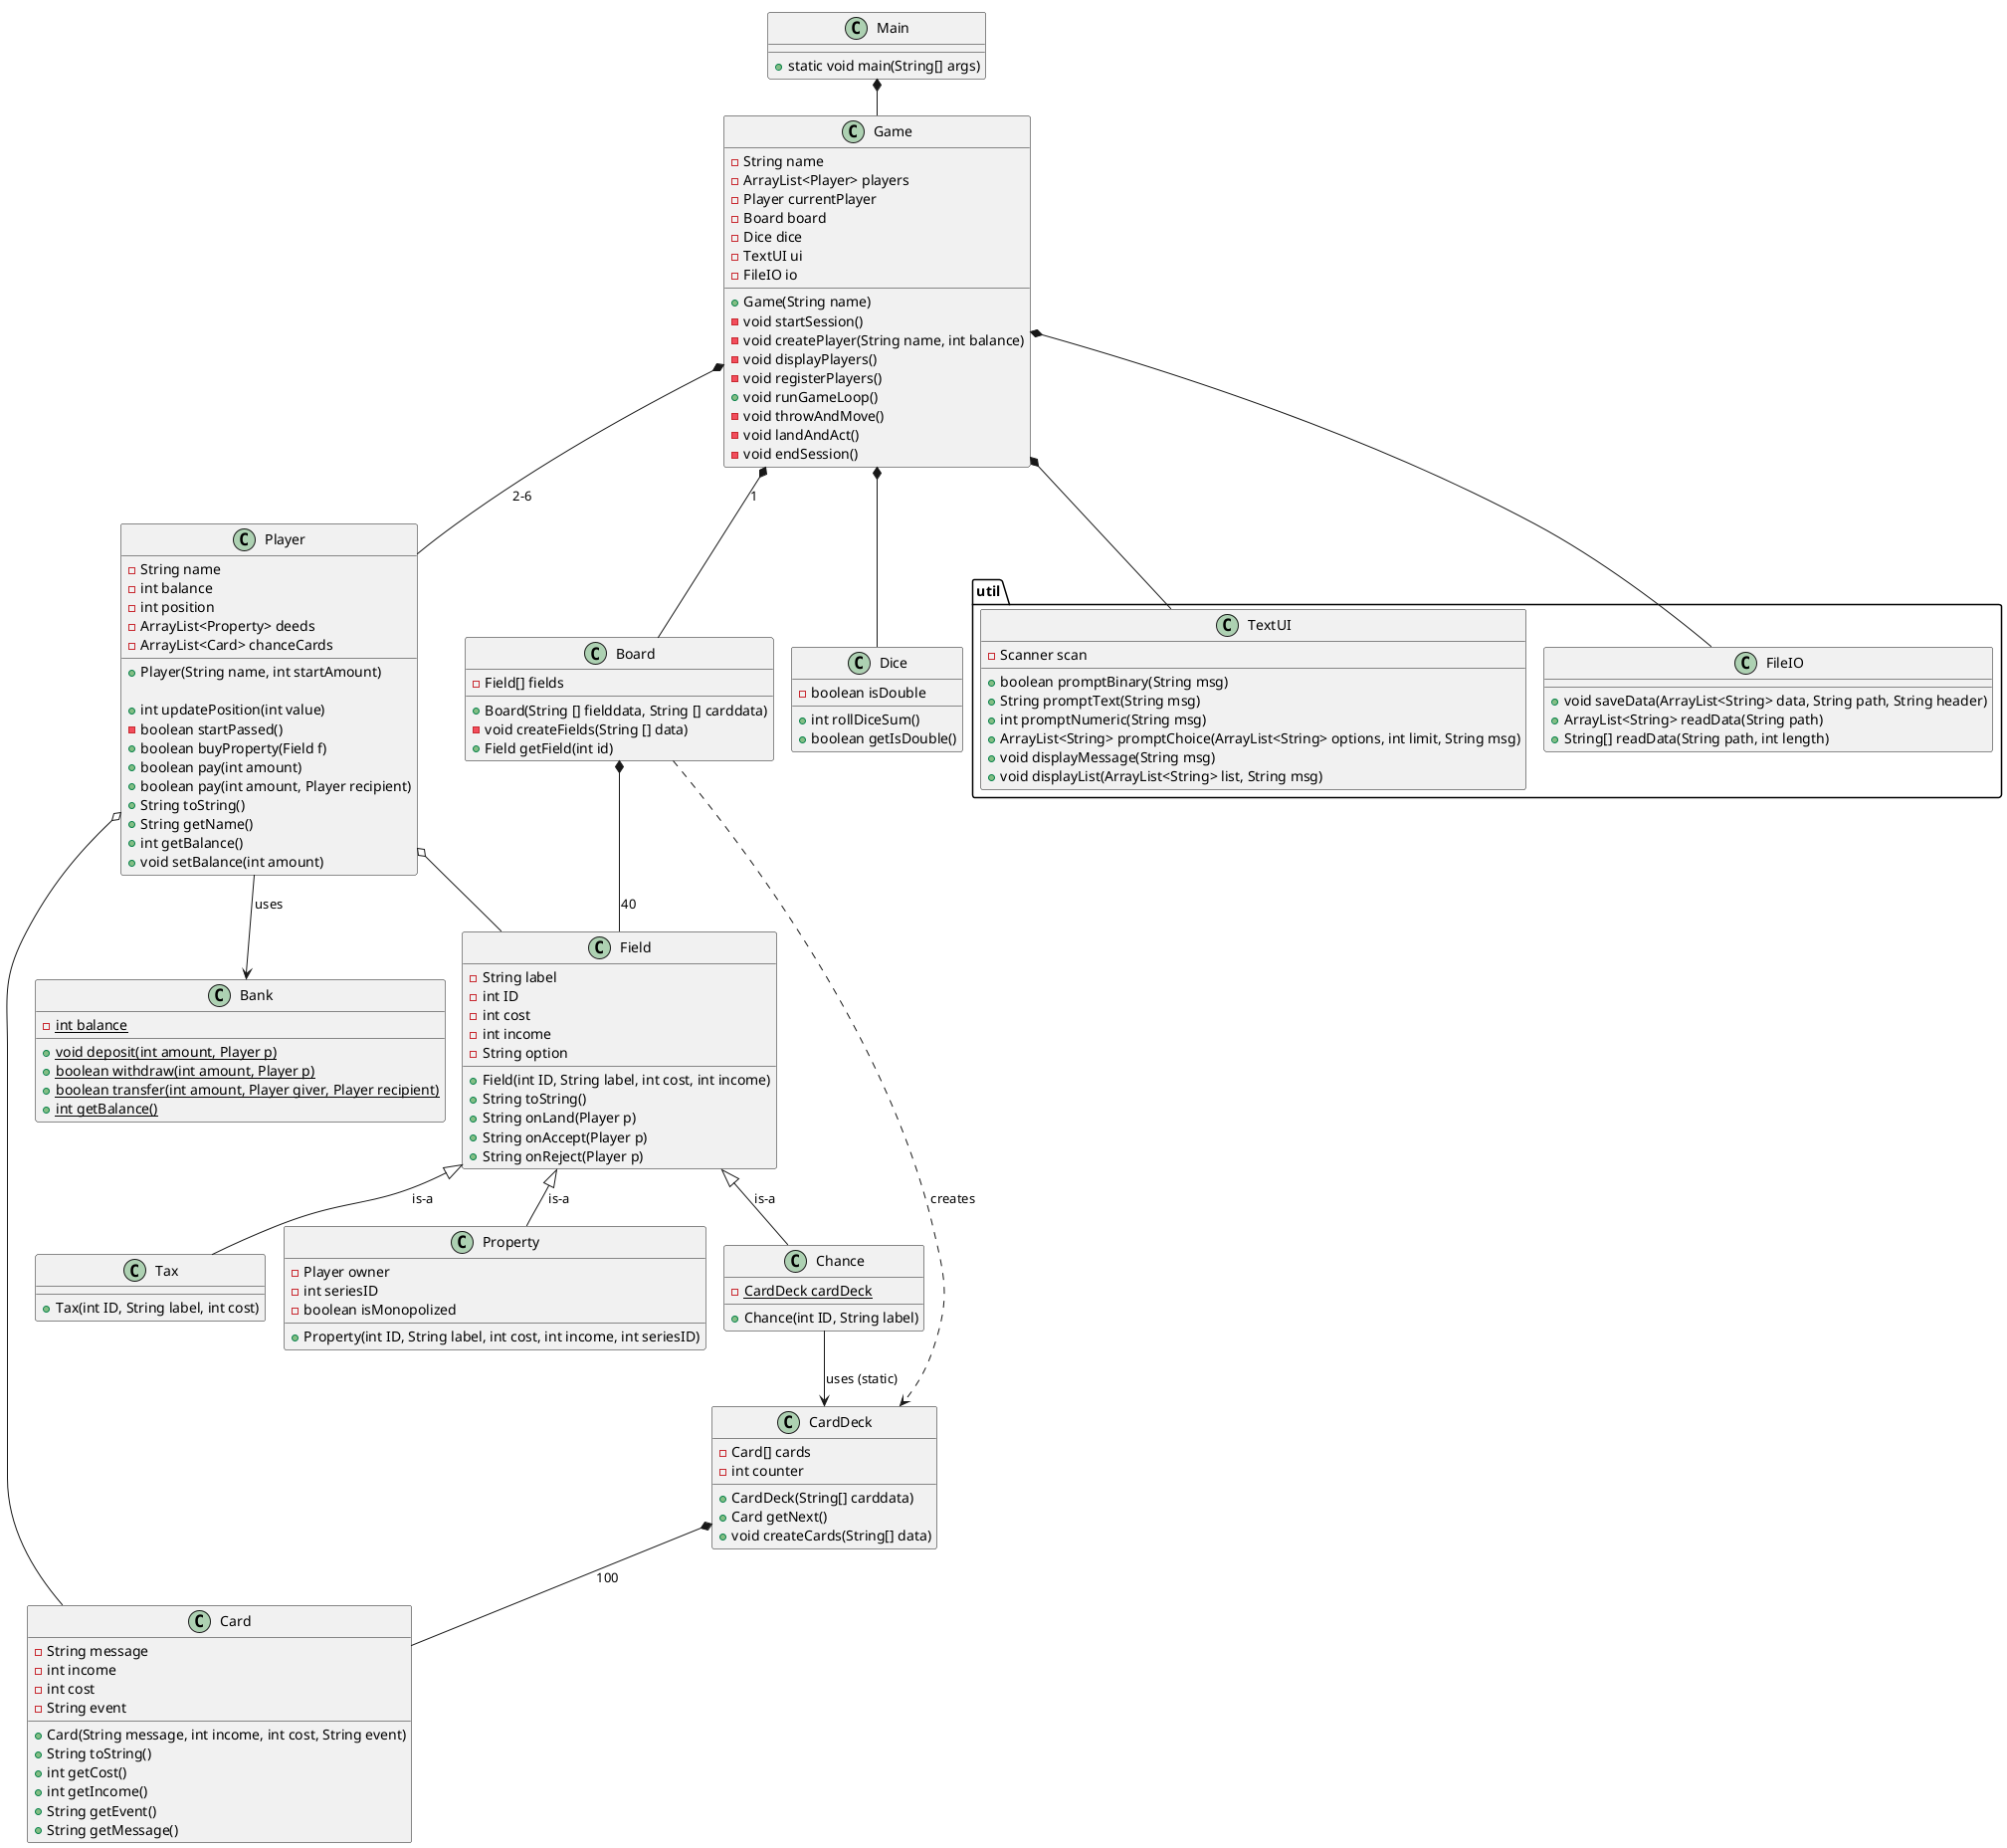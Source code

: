 @startuml
!pragma layout smetana

class Main{
+ static void main(String[] args)
}




class Game{
 - String name
 - ArrayList<Player> players
 - Player currentPlayer
 - Board board
 - Dice dice
 'utilities
  - TextUI ui
  - FileIO io
  'Contructor
 + Game(String name)
 'Methods
 - void startSession()
 - void createPlayer(String name, int balance)
 - void displayPlayers()
 - void registerPlayers()
 + void runGameLoop()
 - void throwAndMove()
 - void landAndAct()
 - void endSession()

}

class Player{
- String name
- int balance
- int position
- ArrayList<Property> deeds
- ArrayList<Card> chanceCards

+ Player(String name, int startAmount)

+ int updatePosition(int value)
- boolean startPassed()
+ boolean buyProperty(Field f)
+ boolean pay(int amount)
+ boolean pay(int amount, Player recipient)
+ String toString()
+ String getName()
+ int getBalance()
+ void setBalance(int amount)
}

class Bank{
- {static} int balance
+ {static} void deposit(int amount, Player p)
+ {static} boolean withdraw(int amount, Player p)
+ {static} boolean transfer(int amount, Player giver, Player recipient)
+ {static} int getBalance()
}

class Field{
 - String label
 - int ID
 - int cost
 - int income
 - String option
 + Field(int ID, String label, int cost, int income)
 + String toString()
 + String onLand(Player p)
 + String onAccept(Player p)
 + String onReject(Player p)
}
class Board{
 - Field[] fields
 + Board(String [] fielddata, String [] carddata)
'konstruktoren instansierer CardDeck med carddata som argument og tildeler til Chance.cardDeck
 - void createFields(String [] data)
 + Field getField(int id)

}
class Property{
 - Player owner
 - int seriesID
 - boolean isMonopolized
 + Property(int ID, String label, int cost, int income, int seriesID)
}

class Chance{
 - {static} CardDeck cardDeck
 + Chance(int ID, String label)
}
class Tax{
 + Tax(int ID, String label, int cost)
}
class CardDeck {
- Card[] cards
- int counter
+ CardDeck(String[] carddata)
+ Card getNext()
+ void createCards(String[] data)
}
class Card{
-String message
-int income
-int cost
-String event
+Card(String message, int income, int cost, String event)
+String toString()
+ int getCost()
+ int getIncome()
+ String getEvent()
+ String getMessage()
}

class Dice{
 - boolean isDouble
 +int rollDiceSum()
 +boolean getIsDouble()
 }
package "util" {
class TextUI {
- Scanner scan
+ boolean promptBinary(String msg)
+ String promptText(String msg)
+ int promptNumeric(String msg)
+ ArrayList<String> promptChoice(ArrayList<String> options, int limit, String msg)
+ void displayMessage(String msg)
+ void displayList(ArrayList<String> list, String msg)
}

class FileIO{
+ void saveData(ArrayList<String> data, String path, String header)
+ ArrayList<String> readData(String path)
+ String[] readData(String path, int length)
}
}
Field <|-- Property: is-a
Field <|-- Chance: is-a
Field <|-- Tax: is-a
Game *-- TextUI
Main *-- Game
Game *-- Player: 2-6
Game *-- FileIO
Player --> Bank:uses
Game *-- Board:1
Board *-- Field:40
Board ..> CardDeck : creates
Chance --> CardDeck : uses (static)
CardDeck *-- Card:100
Game *-- Dice
Player o-- Card
Player o-- Field

@enduml